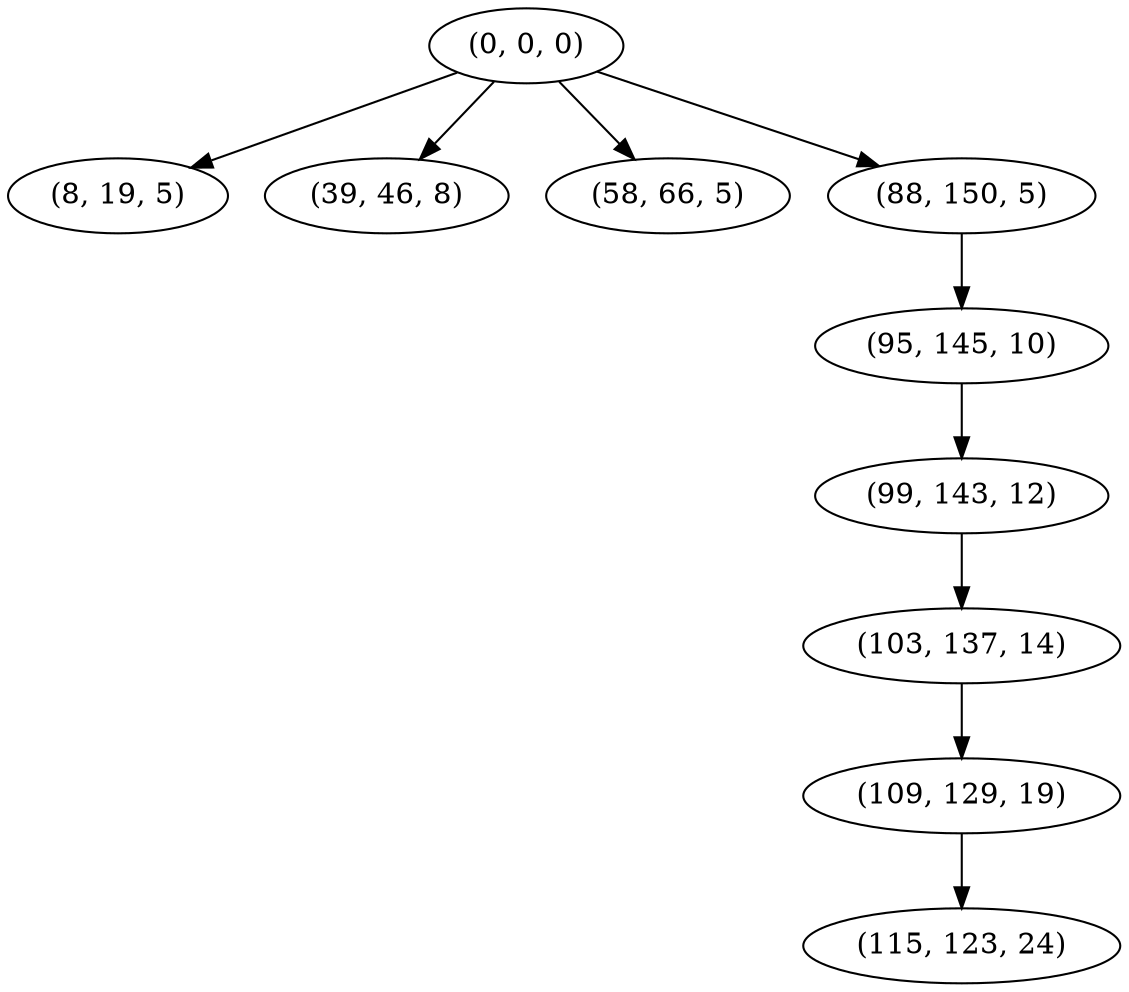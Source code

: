 digraph tree {
    "(0, 0, 0)";
    "(8, 19, 5)";
    "(39, 46, 8)";
    "(58, 66, 5)";
    "(88, 150, 5)";
    "(95, 145, 10)";
    "(99, 143, 12)";
    "(103, 137, 14)";
    "(109, 129, 19)";
    "(115, 123, 24)";
    "(0, 0, 0)" -> "(8, 19, 5)";
    "(0, 0, 0)" -> "(39, 46, 8)";
    "(0, 0, 0)" -> "(58, 66, 5)";
    "(0, 0, 0)" -> "(88, 150, 5)";
    "(88, 150, 5)" -> "(95, 145, 10)";
    "(95, 145, 10)" -> "(99, 143, 12)";
    "(99, 143, 12)" -> "(103, 137, 14)";
    "(103, 137, 14)" -> "(109, 129, 19)";
    "(109, 129, 19)" -> "(115, 123, 24)";
}
